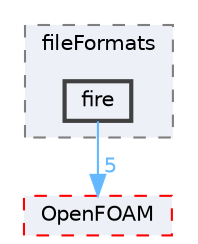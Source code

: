 digraph "src/fileFormats/fire"
{
 // LATEX_PDF_SIZE
  bgcolor="transparent";
  edge [fontname=Helvetica,fontsize=10,labelfontname=Helvetica,labelfontsize=10];
  node [fontname=Helvetica,fontsize=10,shape=box,height=0.2,width=0.4];
  compound=true
  subgraph clusterdir_b05602f37bb521a7142c0a3e200b5f35 {
    graph [ bgcolor="#edf0f7", pencolor="grey50", label="fileFormats", fontname=Helvetica,fontsize=10 style="filled,dashed", URL="dir_b05602f37bb521a7142c0a3e200b5f35.html",tooltip=""]
  dir_88494de5f62d98be8450c6c92f857665 [label="fire", fillcolor="#edf0f7", color="grey25", style="filled,bold", URL="dir_88494de5f62d98be8450c6c92f857665.html",tooltip=""];
  }
  dir_c5473ff19b20e6ec4dfe5c310b3778a8 [label="OpenFOAM", fillcolor="#edf0f7", color="red", style="filled,dashed", URL="dir_c5473ff19b20e6ec4dfe5c310b3778a8.html",tooltip=""];
  dir_88494de5f62d98be8450c6c92f857665->dir_c5473ff19b20e6ec4dfe5c310b3778a8 [headlabel="5", labeldistance=1.5 headhref="dir_001391_002695.html" href="dir_001391_002695.html" color="steelblue1" fontcolor="steelblue1"];
}
